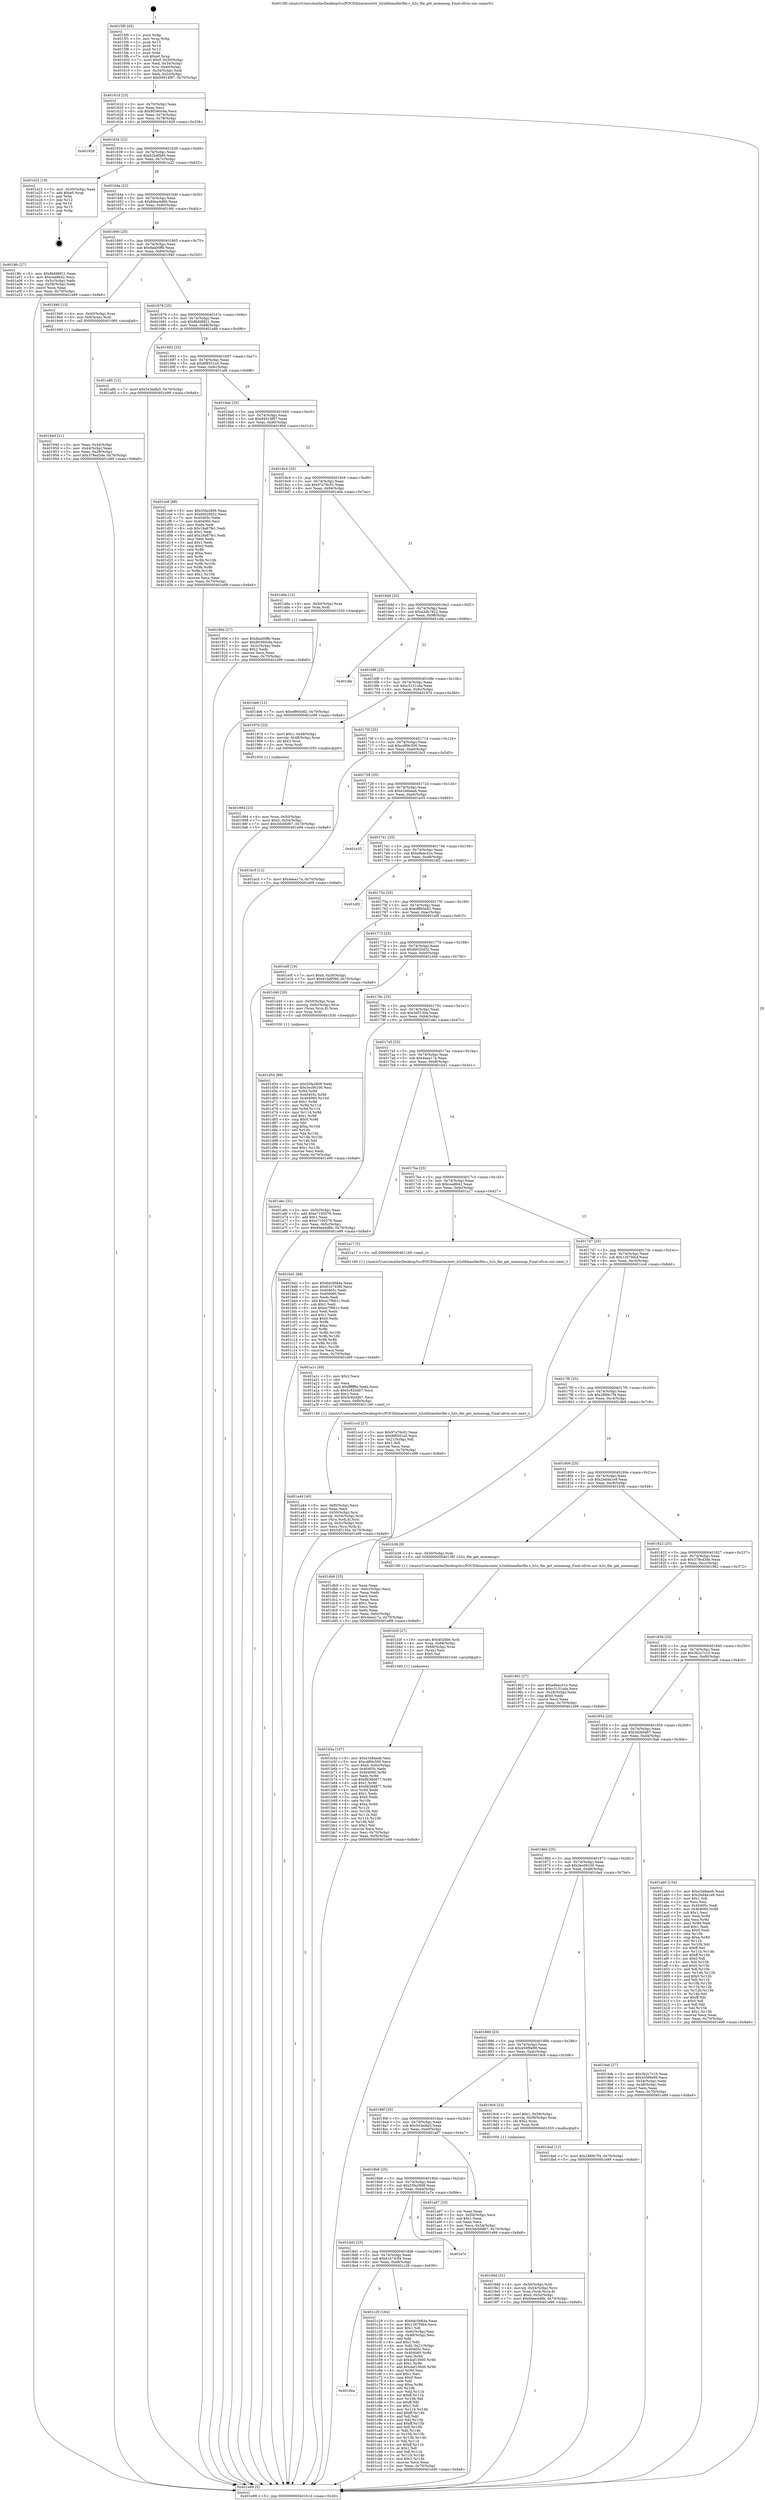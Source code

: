 digraph "0x4015f0" {
  label = "0x4015f0 (/mnt/c/Users/mathe/Desktop/tcc/POCII/binaries/extr_h2olibhandlerfile.c_h2o_file_get_mimemap_Final-ollvm.out::main(0))"
  labelloc = "t"
  node[shape=record]

  Entry [label="",width=0.3,height=0.3,shape=circle,fillcolor=black,style=filled]
  "0x40161d" [label="{
     0x40161d [23]\l
     | [instrs]\l
     &nbsp;&nbsp;0x40161d \<+3\>: mov -0x70(%rbp),%eax\l
     &nbsp;&nbsp;0x401620 \<+2\>: mov %eax,%ecx\l
     &nbsp;&nbsp;0x401622 \<+6\>: sub $0x80360c9a,%ecx\l
     &nbsp;&nbsp;0x401628 \<+3\>: mov %eax,-0x74(%rbp)\l
     &nbsp;&nbsp;0x40162b \<+3\>: mov %ecx,-0x78(%rbp)\l
     &nbsp;&nbsp;0x40162e \<+6\>: je 0000000000401928 \<main+0x338\>\l
  }"]
  "0x401928" [label="{
     0x401928\l
  }", style=dashed]
  "0x401634" [label="{
     0x401634 [22]\l
     | [instrs]\l
     &nbsp;&nbsp;0x401634 \<+5\>: jmp 0000000000401639 \<main+0x49\>\l
     &nbsp;&nbsp;0x401639 \<+3\>: mov -0x74(%rbp),%eax\l
     &nbsp;&nbsp;0x40163c \<+5\>: sub $0x81bdf580,%eax\l
     &nbsp;&nbsp;0x401641 \<+3\>: mov %eax,-0x7c(%rbp)\l
     &nbsp;&nbsp;0x401644 \<+6\>: je 0000000000401e22 \<main+0x832\>\l
  }"]
  Exit [label="",width=0.3,height=0.3,shape=circle,fillcolor=black,style=filled,peripheries=2]
  "0x401e22" [label="{
     0x401e22 [19]\l
     | [instrs]\l
     &nbsp;&nbsp;0x401e22 \<+3\>: mov -0x30(%rbp),%eax\l
     &nbsp;&nbsp;0x401e25 \<+7\>: add $0xe0,%rsp\l
     &nbsp;&nbsp;0x401e2c \<+1\>: pop %rbx\l
     &nbsp;&nbsp;0x401e2d \<+2\>: pop %r12\l
     &nbsp;&nbsp;0x401e2f \<+2\>: pop %r14\l
     &nbsp;&nbsp;0x401e31 \<+2\>: pop %r15\l
     &nbsp;&nbsp;0x401e33 \<+1\>: pop %rbp\l
     &nbsp;&nbsp;0x401e34 \<+1\>: ret\l
  }"]
  "0x40164a" [label="{
     0x40164a [22]\l
     | [instrs]\l
     &nbsp;&nbsp;0x40164a \<+5\>: jmp 000000000040164f \<main+0x5f\>\l
     &nbsp;&nbsp;0x40164f \<+3\>: mov -0x74(%rbp),%eax\l
     &nbsp;&nbsp;0x401652 \<+5\>: sub $0x84ee4d6b,%eax\l
     &nbsp;&nbsp;0x401657 \<+3\>: mov %eax,-0x80(%rbp)\l
     &nbsp;&nbsp;0x40165a \<+6\>: je 00000000004019fc \<main+0x40c\>\l
  }"]
  "0x401de6" [label="{
     0x401de6 [12]\l
     | [instrs]\l
     &nbsp;&nbsp;0x401de6 \<+7\>: movl $0xef865e82,-0x70(%rbp)\l
     &nbsp;&nbsp;0x401ded \<+5\>: jmp 0000000000401e99 \<main+0x8a9\>\l
  }"]
  "0x4019fc" [label="{
     0x4019fc [27]\l
     | [instrs]\l
     &nbsp;&nbsp;0x4019fc \<+5\>: mov $0x8bfd8821,%eax\l
     &nbsp;&nbsp;0x401a01 \<+5\>: mov $0xcea8642,%ecx\l
     &nbsp;&nbsp;0x401a06 \<+3\>: mov -0x5c(%rbp),%edx\l
     &nbsp;&nbsp;0x401a09 \<+3\>: cmp -0x58(%rbp),%edx\l
     &nbsp;&nbsp;0x401a0c \<+3\>: cmovl %ecx,%eax\l
     &nbsp;&nbsp;0x401a0f \<+3\>: mov %eax,-0x70(%rbp)\l
     &nbsp;&nbsp;0x401a12 \<+5\>: jmp 0000000000401e99 \<main+0x8a9\>\l
  }"]
  "0x401660" [label="{
     0x401660 [25]\l
     | [instrs]\l
     &nbsp;&nbsp;0x401660 \<+5\>: jmp 0000000000401665 \<main+0x75\>\l
     &nbsp;&nbsp;0x401665 \<+3\>: mov -0x74(%rbp),%eax\l
     &nbsp;&nbsp;0x401668 \<+5\>: sub $0x8aa00ffe,%eax\l
     &nbsp;&nbsp;0x40166d \<+6\>: mov %eax,-0x84(%rbp)\l
     &nbsp;&nbsp;0x401673 \<+6\>: je 0000000000401940 \<main+0x350\>\l
  }"]
  "0x401d54" [label="{
     0x401d54 [89]\l
     | [instrs]\l
     &nbsp;&nbsp;0x401d54 \<+5\>: mov $0x55fa2808,%edx\l
     &nbsp;&nbsp;0x401d59 \<+5\>: mov $0x3ec06100,%esi\l
     &nbsp;&nbsp;0x401d5e \<+3\>: xor %r8d,%r8d\l
     &nbsp;&nbsp;0x401d61 \<+8\>: mov 0x40405c,%r9d\l
     &nbsp;&nbsp;0x401d69 \<+8\>: mov 0x404060,%r10d\l
     &nbsp;&nbsp;0x401d71 \<+4\>: sub $0x1,%r8d\l
     &nbsp;&nbsp;0x401d75 \<+3\>: mov %r9d,%r11d\l
     &nbsp;&nbsp;0x401d78 \<+3\>: add %r8d,%r11d\l
     &nbsp;&nbsp;0x401d7b \<+4\>: imul %r11d,%r9d\l
     &nbsp;&nbsp;0x401d7f \<+4\>: and $0x1,%r9d\l
     &nbsp;&nbsp;0x401d83 \<+4\>: cmp $0x0,%r9d\l
     &nbsp;&nbsp;0x401d87 \<+3\>: sete %bl\l
     &nbsp;&nbsp;0x401d8a \<+4\>: cmp $0xa,%r10d\l
     &nbsp;&nbsp;0x401d8e \<+4\>: setl %r14b\l
     &nbsp;&nbsp;0x401d92 \<+3\>: mov %bl,%r15b\l
     &nbsp;&nbsp;0x401d95 \<+3\>: and %r14b,%r15b\l
     &nbsp;&nbsp;0x401d98 \<+3\>: xor %r14b,%bl\l
     &nbsp;&nbsp;0x401d9b \<+3\>: or %bl,%r15b\l
     &nbsp;&nbsp;0x401d9e \<+4\>: test $0x1,%r15b\l
     &nbsp;&nbsp;0x401da2 \<+3\>: cmovne %esi,%edx\l
     &nbsp;&nbsp;0x401da5 \<+3\>: mov %edx,-0x70(%rbp)\l
     &nbsp;&nbsp;0x401da8 \<+5\>: jmp 0000000000401e99 \<main+0x8a9\>\l
  }"]
  "0x401940" [label="{
     0x401940 [13]\l
     | [instrs]\l
     &nbsp;&nbsp;0x401940 \<+4\>: mov -0x40(%rbp),%rax\l
     &nbsp;&nbsp;0x401944 \<+4\>: mov 0x8(%rax),%rdi\l
     &nbsp;&nbsp;0x401948 \<+5\>: call 0000000000401060 \<atoi@plt\>\l
     | [calls]\l
     &nbsp;&nbsp;0x401060 \{1\} (unknown)\l
  }"]
  "0x401679" [label="{
     0x401679 [25]\l
     | [instrs]\l
     &nbsp;&nbsp;0x401679 \<+5\>: jmp 000000000040167e \<main+0x8e\>\l
     &nbsp;&nbsp;0x40167e \<+3\>: mov -0x74(%rbp),%eax\l
     &nbsp;&nbsp;0x401681 \<+5\>: sub $0x8bfd8821,%eax\l
     &nbsp;&nbsp;0x401686 \<+6\>: mov %eax,-0x88(%rbp)\l
     &nbsp;&nbsp;0x40168c \<+6\>: je 0000000000401a8b \<main+0x49b\>\l
  }"]
  "0x4018ea" [label="{
     0x4018ea\l
  }", style=dashed]
  "0x401a8b" [label="{
     0x401a8b [12]\l
     | [instrs]\l
     &nbsp;&nbsp;0x401a8b \<+7\>: movl $0x543edfa5,-0x70(%rbp)\l
     &nbsp;&nbsp;0x401a92 \<+5\>: jmp 0000000000401e99 \<main+0x8a9\>\l
  }"]
  "0x401692" [label="{
     0x401692 [25]\l
     | [instrs]\l
     &nbsp;&nbsp;0x401692 \<+5\>: jmp 0000000000401697 \<main+0xa7\>\l
     &nbsp;&nbsp;0x401697 \<+3\>: mov -0x74(%rbp),%eax\l
     &nbsp;&nbsp;0x40169a \<+5\>: sub $0x8f8551a5,%eax\l
     &nbsp;&nbsp;0x40169f \<+6\>: mov %eax,-0x8c(%rbp)\l
     &nbsp;&nbsp;0x4016a5 \<+6\>: je 0000000000401ce8 \<main+0x6f8\>\l
  }"]
  "0x401c29" [label="{
     0x401c29 [164]\l
     | [instrs]\l
     &nbsp;&nbsp;0x401c29 \<+5\>: mov $0x6dc5664a,%eax\l
     &nbsp;&nbsp;0x401c2e \<+5\>: mov $0x1267f4b4,%ecx\l
     &nbsp;&nbsp;0x401c33 \<+2\>: mov $0x1,%dl\l
     &nbsp;&nbsp;0x401c35 \<+3\>: mov -0x6c(%rbp),%esi\l
     &nbsp;&nbsp;0x401c38 \<+3\>: cmp -0x48(%rbp),%esi\l
     &nbsp;&nbsp;0x401c3b \<+4\>: setl %dil\l
     &nbsp;&nbsp;0x401c3f \<+4\>: and $0x1,%dil\l
     &nbsp;&nbsp;0x401c43 \<+4\>: mov %dil,-0x21(%rbp)\l
     &nbsp;&nbsp;0x401c47 \<+7\>: mov 0x40405c,%esi\l
     &nbsp;&nbsp;0x401c4e \<+8\>: mov 0x404060,%r8d\l
     &nbsp;&nbsp;0x401c56 \<+3\>: mov %esi,%r9d\l
     &nbsp;&nbsp;0x401c59 \<+7\>: sub $0x4af13600,%r9d\l
     &nbsp;&nbsp;0x401c60 \<+4\>: sub $0x1,%r9d\l
     &nbsp;&nbsp;0x401c64 \<+7\>: add $0x4af13600,%r9d\l
     &nbsp;&nbsp;0x401c6b \<+4\>: imul %r9d,%esi\l
     &nbsp;&nbsp;0x401c6f \<+3\>: and $0x1,%esi\l
     &nbsp;&nbsp;0x401c72 \<+3\>: cmp $0x0,%esi\l
     &nbsp;&nbsp;0x401c75 \<+4\>: sete %dil\l
     &nbsp;&nbsp;0x401c79 \<+4\>: cmp $0xa,%r8d\l
     &nbsp;&nbsp;0x401c7d \<+4\>: setl %r10b\l
     &nbsp;&nbsp;0x401c81 \<+3\>: mov %dil,%r11b\l
     &nbsp;&nbsp;0x401c84 \<+4\>: xor $0xff,%r11b\l
     &nbsp;&nbsp;0x401c88 \<+3\>: mov %r10b,%bl\l
     &nbsp;&nbsp;0x401c8b \<+3\>: xor $0xff,%bl\l
     &nbsp;&nbsp;0x401c8e \<+3\>: xor $0x1,%dl\l
     &nbsp;&nbsp;0x401c91 \<+3\>: mov %r11b,%r14b\l
     &nbsp;&nbsp;0x401c94 \<+4\>: and $0xff,%r14b\l
     &nbsp;&nbsp;0x401c98 \<+3\>: and %dl,%dil\l
     &nbsp;&nbsp;0x401c9b \<+3\>: mov %bl,%r15b\l
     &nbsp;&nbsp;0x401c9e \<+4\>: and $0xff,%r15b\l
     &nbsp;&nbsp;0x401ca2 \<+3\>: and %dl,%r10b\l
     &nbsp;&nbsp;0x401ca5 \<+3\>: or %dil,%r14b\l
     &nbsp;&nbsp;0x401ca8 \<+3\>: or %r10b,%r15b\l
     &nbsp;&nbsp;0x401cab \<+3\>: xor %r15b,%r14b\l
     &nbsp;&nbsp;0x401cae \<+3\>: or %bl,%r11b\l
     &nbsp;&nbsp;0x401cb1 \<+4\>: xor $0xff,%r11b\l
     &nbsp;&nbsp;0x401cb5 \<+3\>: or $0x1,%dl\l
     &nbsp;&nbsp;0x401cb8 \<+3\>: and %dl,%r11b\l
     &nbsp;&nbsp;0x401cbb \<+3\>: or %r11b,%r14b\l
     &nbsp;&nbsp;0x401cbe \<+4\>: test $0x1,%r14b\l
     &nbsp;&nbsp;0x401cc2 \<+3\>: cmovne %ecx,%eax\l
     &nbsp;&nbsp;0x401cc5 \<+3\>: mov %eax,-0x70(%rbp)\l
     &nbsp;&nbsp;0x401cc8 \<+5\>: jmp 0000000000401e99 \<main+0x8a9\>\l
  }"]
  "0x401ce8" [label="{
     0x401ce8 [88]\l
     | [instrs]\l
     &nbsp;&nbsp;0x401ce8 \<+5\>: mov $0x55fa2808,%eax\l
     &nbsp;&nbsp;0x401ced \<+5\>: mov $0xfd020d32,%ecx\l
     &nbsp;&nbsp;0x401cf2 \<+7\>: mov 0x40405c,%edx\l
     &nbsp;&nbsp;0x401cf9 \<+7\>: mov 0x404060,%esi\l
     &nbsp;&nbsp;0x401d00 \<+2\>: mov %edx,%edi\l
     &nbsp;&nbsp;0x401d02 \<+6\>: sub $0x18a87fe1,%edi\l
     &nbsp;&nbsp;0x401d08 \<+3\>: sub $0x1,%edi\l
     &nbsp;&nbsp;0x401d0b \<+6\>: add $0x18a87fe1,%edi\l
     &nbsp;&nbsp;0x401d11 \<+3\>: imul %edi,%edx\l
     &nbsp;&nbsp;0x401d14 \<+3\>: and $0x1,%edx\l
     &nbsp;&nbsp;0x401d17 \<+3\>: cmp $0x0,%edx\l
     &nbsp;&nbsp;0x401d1a \<+4\>: sete %r8b\l
     &nbsp;&nbsp;0x401d1e \<+3\>: cmp $0xa,%esi\l
     &nbsp;&nbsp;0x401d21 \<+4\>: setl %r9b\l
     &nbsp;&nbsp;0x401d25 \<+3\>: mov %r8b,%r10b\l
     &nbsp;&nbsp;0x401d28 \<+3\>: and %r9b,%r10b\l
     &nbsp;&nbsp;0x401d2b \<+3\>: xor %r9b,%r8b\l
     &nbsp;&nbsp;0x401d2e \<+3\>: or %r8b,%r10b\l
     &nbsp;&nbsp;0x401d31 \<+4\>: test $0x1,%r10b\l
     &nbsp;&nbsp;0x401d35 \<+3\>: cmovne %ecx,%eax\l
     &nbsp;&nbsp;0x401d38 \<+3\>: mov %eax,-0x70(%rbp)\l
     &nbsp;&nbsp;0x401d3b \<+5\>: jmp 0000000000401e99 \<main+0x8a9\>\l
  }"]
  "0x4016ab" [label="{
     0x4016ab [25]\l
     | [instrs]\l
     &nbsp;&nbsp;0x4016ab \<+5\>: jmp 00000000004016b0 \<main+0xc0\>\l
     &nbsp;&nbsp;0x4016b0 \<+3\>: mov -0x74(%rbp),%eax\l
     &nbsp;&nbsp;0x4016b3 \<+5\>: sub $0x94914f87,%eax\l
     &nbsp;&nbsp;0x4016b8 \<+6\>: mov %eax,-0x90(%rbp)\l
     &nbsp;&nbsp;0x4016be \<+6\>: je 000000000040190d \<main+0x31d\>\l
  }"]
  "0x4018d1" [label="{
     0x4018d1 [25]\l
     | [instrs]\l
     &nbsp;&nbsp;0x4018d1 \<+5\>: jmp 00000000004018d6 \<main+0x2e6\>\l
     &nbsp;&nbsp;0x4018d6 \<+3\>: mov -0x74(%rbp),%eax\l
     &nbsp;&nbsp;0x4018d9 \<+5\>: sub $0x61b743f4,%eax\l
     &nbsp;&nbsp;0x4018de \<+6\>: mov %eax,-0xe8(%rbp)\l
     &nbsp;&nbsp;0x4018e4 \<+6\>: je 0000000000401c29 \<main+0x639\>\l
  }"]
  "0x40190d" [label="{
     0x40190d [27]\l
     | [instrs]\l
     &nbsp;&nbsp;0x40190d \<+5\>: mov $0x8aa00ffe,%eax\l
     &nbsp;&nbsp;0x401912 \<+5\>: mov $0x80360c9a,%ecx\l
     &nbsp;&nbsp;0x401917 \<+3\>: mov -0x2c(%rbp),%edx\l
     &nbsp;&nbsp;0x40191a \<+3\>: cmp $0x2,%edx\l
     &nbsp;&nbsp;0x40191d \<+3\>: cmovne %ecx,%eax\l
     &nbsp;&nbsp;0x401920 \<+3\>: mov %eax,-0x70(%rbp)\l
     &nbsp;&nbsp;0x401923 \<+5\>: jmp 0000000000401e99 \<main+0x8a9\>\l
  }"]
  "0x4016c4" [label="{
     0x4016c4 [25]\l
     | [instrs]\l
     &nbsp;&nbsp;0x4016c4 \<+5\>: jmp 00000000004016c9 \<main+0xd9\>\l
     &nbsp;&nbsp;0x4016c9 \<+3\>: mov -0x74(%rbp),%eax\l
     &nbsp;&nbsp;0x4016cc \<+5\>: sub $0x97a76c01,%eax\l
     &nbsp;&nbsp;0x4016d1 \<+6\>: mov %eax,-0x94(%rbp)\l
     &nbsp;&nbsp;0x4016d7 \<+6\>: je 0000000000401dda \<main+0x7ea\>\l
  }"]
  "0x401e99" [label="{
     0x401e99 [5]\l
     | [instrs]\l
     &nbsp;&nbsp;0x401e99 \<+5\>: jmp 000000000040161d \<main+0x2d\>\l
  }"]
  "0x4015f0" [label="{
     0x4015f0 [45]\l
     | [instrs]\l
     &nbsp;&nbsp;0x4015f0 \<+1\>: push %rbp\l
     &nbsp;&nbsp;0x4015f1 \<+3\>: mov %rsp,%rbp\l
     &nbsp;&nbsp;0x4015f4 \<+2\>: push %r15\l
     &nbsp;&nbsp;0x4015f6 \<+2\>: push %r14\l
     &nbsp;&nbsp;0x4015f8 \<+2\>: push %r12\l
     &nbsp;&nbsp;0x4015fa \<+1\>: push %rbx\l
     &nbsp;&nbsp;0x4015fb \<+7\>: sub $0xe0,%rsp\l
     &nbsp;&nbsp;0x401602 \<+7\>: movl $0x0,-0x30(%rbp)\l
     &nbsp;&nbsp;0x401609 \<+3\>: mov %edi,-0x34(%rbp)\l
     &nbsp;&nbsp;0x40160c \<+4\>: mov %rsi,-0x40(%rbp)\l
     &nbsp;&nbsp;0x401610 \<+3\>: mov -0x34(%rbp),%edi\l
     &nbsp;&nbsp;0x401613 \<+3\>: mov %edi,-0x2c(%rbp)\l
     &nbsp;&nbsp;0x401616 \<+7\>: movl $0x94914f87,-0x70(%rbp)\l
  }"]
  "0x40194d" [label="{
     0x40194d [21]\l
     | [instrs]\l
     &nbsp;&nbsp;0x40194d \<+3\>: mov %eax,-0x44(%rbp)\l
     &nbsp;&nbsp;0x401950 \<+3\>: mov -0x44(%rbp),%eax\l
     &nbsp;&nbsp;0x401953 \<+3\>: mov %eax,-0x28(%rbp)\l
     &nbsp;&nbsp;0x401956 \<+7\>: movl $0x378ed3de,-0x70(%rbp)\l
     &nbsp;&nbsp;0x40195d \<+5\>: jmp 0000000000401e99 \<main+0x8a9\>\l
  }"]
  "0x401e7e" [label="{
     0x401e7e\l
  }", style=dashed]
  "0x401dda" [label="{
     0x401dda [12]\l
     | [instrs]\l
     &nbsp;&nbsp;0x401dda \<+4\>: mov -0x50(%rbp),%rax\l
     &nbsp;&nbsp;0x401dde \<+3\>: mov %rax,%rdi\l
     &nbsp;&nbsp;0x401de1 \<+5\>: call 0000000000401030 \<free@plt\>\l
     | [calls]\l
     &nbsp;&nbsp;0x401030 \{1\} (unknown)\l
  }"]
  "0x4016dd" [label="{
     0x4016dd [25]\l
     | [instrs]\l
     &nbsp;&nbsp;0x4016dd \<+5\>: jmp 00000000004016e2 \<main+0xf2\>\l
     &nbsp;&nbsp;0x4016e2 \<+3\>: mov -0x74(%rbp),%eax\l
     &nbsp;&nbsp;0x4016e5 \<+5\>: sub $0xa3db7822,%eax\l
     &nbsp;&nbsp;0x4016ea \<+6\>: mov %eax,-0x98(%rbp)\l
     &nbsp;&nbsp;0x4016f0 \<+6\>: je 0000000000401dfe \<main+0x80e\>\l
  }"]
  "0x401b5a" [label="{
     0x401b5a [107]\l
     | [instrs]\l
     &nbsp;&nbsp;0x401b5a \<+5\>: mov $0xe348aeeb,%esi\l
     &nbsp;&nbsp;0x401b5f \<+5\>: mov $0xcd89c500,%ecx\l
     &nbsp;&nbsp;0x401b64 \<+7\>: movl $0x0,-0x6c(%rbp)\l
     &nbsp;&nbsp;0x401b6b \<+7\>: mov 0x40405c,%edx\l
     &nbsp;&nbsp;0x401b72 \<+8\>: mov 0x404060,%r8d\l
     &nbsp;&nbsp;0x401b7a \<+3\>: mov %edx,%r9d\l
     &nbsp;&nbsp;0x401b7d \<+7\>: sub $0x9b384877,%r9d\l
     &nbsp;&nbsp;0x401b84 \<+4\>: sub $0x1,%r9d\l
     &nbsp;&nbsp;0x401b88 \<+7\>: add $0x9b384877,%r9d\l
     &nbsp;&nbsp;0x401b8f \<+4\>: imul %r9d,%edx\l
     &nbsp;&nbsp;0x401b93 \<+3\>: and $0x1,%edx\l
     &nbsp;&nbsp;0x401b96 \<+3\>: cmp $0x0,%edx\l
     &nbsp;&nbsp;0x401b99 \<+4\>: sete %r10b\l
     &nbsp;&nbsp;0x401b9d \<+4\>: cmp $0xa,%r8d\l
     &nbsp;&nbsp;0x401ba1 \<+4\>: setl %r11b\l
     &nbsp;&nbsp;0x401ba5 \<+3\>: mov %r10b,%bl\l
     &nbsp;&nbsp;0x401ba8 \<+3\>: and %r11b,%bl\l
     &nbsp;&nbsp;0x401bab \<+3\>: xor %r11b,%r10b\l
     &nbsp;&nbsp;0x401bae \<+3\>: or %r10b,%bl\l
     &nbsp;&nbsp;0x401bb1 \<+3\>: test $0x1,%bl\l
     &nbsp;&nbsp;0x401bb4 \<+3\>: cmovne %ecx,%esi\l
     &nbsp;&nbsp;0x401bb7 \<+3\>: mov %esi,-0x70(%rbp)\l
     &nbsp;&nbsp;0x401bba \<+6\>: mov %eax,-0xf4(%rbp)\l
     &nbsp;&nbsp;0x401bc0 \<+5\>: jmp 0000000000401e99 \<main+0x8a9\>\l
  }"]
  "0x401dfe" [label="{
     0x401dfe\l
  }", style=dashed]
  "0x4016f6" [label="{
     0x4016f6 [25]\l
     | [instrs]\l
     &nbsp;&nbsp;0x4016f6 \<+5\>: jmp 00000000004016fb \<main+0x10b\>\l
     &nbsp;&nbsp;0x4016fb \<+3\>: mov -0x74(%rbp),%eax\l
     &nbsp;&nbsp;0x4016fe \<+5\>: sub $0xc3151cda,%eax\l
     &nbsp;&nbsp;0x401703 \<+6\>: mov %eax,-0x9c(%rbp)\l
     &nbsp;&nbsp;0x401709 \<+6\>: je 000000000040197d \<main+0x38d\>\l
  }"]
  "0x401b3f" [label="{
     0x401b3f [27]\l
     | [instrs]\l
     &nbsp;&nbsp;0x401b3f \<+10\>: movabs $0x4020b6,%rdi\l
     &nbsp;&nbsp;0x401b49 \<+4\>: mov %rax,-0x68(%rbp)\l
     &nbsp;&nbsp;0x401b4d \<+4\>: mov -0x68(%rbp),%rax\l
     &nbsp;&nbsp;0x401b51 \<+2\>: mov (%rax),%esi\l
     &nbsp;&nbsp;0x401b53 \<+2\>: mov $0x0,%al\l
     &nbsp;&nbsp;0x401b55 \<+5\>: call 0000000000401040 \<printf@plt\>\l
     | [calls]\l
     &nbsp;&nbsp;0x401040 \{1\} (unknown)\l
  }"]
  "0x40197d" [label="{
     0x40197d [23]\l
     | [instrs]\l
     &nbsp;&nbsp;0x40197d \<+7\>: movl $0x1,-0x48(%rbp)\l
     &nbsp;&nbsp;0x401984 \<+4\>: movslq -0x48(%rbp),%rax\l
     &nbsp;&nbsp;0x401988 \<+4\>: shl $0x3,%rax\l
     &nbsp;&nbsp;0x40198c \<+3\>: mov %rax,%rdi\l
     &nbsp;&nbsp;0x40198f \<+5\>: call 0000000000401050 \<malloc@plt\>\l
     | [calls]\l
     &nbsp;&nbsp;0x401050 \{1\} (unknown)\l
  }"]
  "0x40170f" [label="{
     0x40170f [25]\l
     | [instrs]\l
     &nbsp;&nbsp;0x40170f \<+5\>: jmp 0000000000401714 \<main+0x124\>\l
     &nbsp;&nbsp;0x401714 \<+3\>: mov -0x74(%rbp),%eax\l
     &nbsp;&nbsp;0x401717 \<+5\>: sub $0xcd89c500,%eax\l
     &nbsp;&nbsp;0x40171c \<+6\>: mov %eax,-0xa0(%rbp)\l
     &nbsp;&nbsp;0x401722 \<+6\>: je 0000000000401bc5 \<main+0x5d5\>\l
  }"]
  "0x4018b8" [label="{
     0x4018b8 [25]\l
     | [instrs]\l
     &nbsp;&nbsp;0x4018b8 \<+5\>: jmp 00000000004018bd \<main+0x2cd\>\l
     &nbsp;&nbsp;0x4018bd \<+3\>: mov -0x74(%rbp),%eax\l
     &nbsp;&nbsp;0x4018c0 \<+5\>: sub $0x55fa2808,%eax\l
     &nbsp;&nbsp;0x4018c5 \<+6\>: mov %eax,-0xe4(%rbp)\l
     &nbsp;&nbsp;0x4018cb \<+6\>: je 0000000000401e7e \<main+0x88e\>\l
  }"]
  "0x401bc5" [label="{
     0x401bc5 [12]\l
     | [instrs]\l
     &nbsp;&nbsp;0x401bc5 \<+7\>: movl $0x4eea17a,-0x70(%rbp)\l
     &nbsp;&nbsp;0x401bcc \<+5\>: jmp 0000000000401e99 \<main+0x8a9\>\l
  }"]
  "0x401728" [label="{
     0x401728 [25]\l
     | [instrs]\l
     &nbsp;&nbsp;0x401728 \<+5\>: jmp 000000000040172d \<main+0x13d\>\l
     &nbsp;&nbsp;0x40172d \<+3\>: mov -0x74(%rbp),%eax\l
     &nbsp;&nbsp;0x401730 \<+5\>: sub $0xe348aeeb,%eax\l
     &nbsp;&nbsp;0x401735 \<+6\>: mov %eax,-0xa4(%rbp)\l
     &nbsp;&nbsp;0x40173b \<+6\>: je 0000000000401e35 \<main+0x845\>\l
  }"]
  "0x401a97" [label="{
     0x401a97 [25]\l
     | [instrs]\l
     &nbsp;&nbsp;0x401a97 \<+2\>: xor %eax,%eax\l
     &nbsp;&nbsp;0x401a99 \<+3\>: mov -0x54(%rbp),%ecx\l
     &nbsp;&nbsp;0x401a9c \<+3\>: sub $0x1,%eax\l
     &nbsp;&nbsp;0x401a9f \<+2\>: sub %eax,%ecx\l
     &nbsp;&nbsp;0x401aa1 \<+3\>: mov %ecx,-0x54(%rbp)\l
     &nbsp;&nbsp;0x401aa4 \<+7\>: movl $0x3dcb0d67,-0x70(%rbp)\l
     &nbsp;&nbsp;0x401aab \<+5\>: jmp 0000000000401e99 \<main+0x8a9\>\l
  }"]
  "0x401e35" [label="{
     0x401e35\l
  }", style=dashed]
  "0x401741" [label="{
     0x401741 [25]\l
     | [instrs]\l
     &nbsp;&nbsp;0x401741 \<+5\>: jmp 0000000000401746 \<main+0x156\>\l
     &nbsp;&nbsp;0x401746 \<+3\>: mov -0x74(%rbp),%eax\l
     &nbsp;&nbsp;0x401749 \<+5\>: sub $0xe8eec41e,%eax\l
     &nbsp;&nbsp;0x40174e \<+6\>: mov %eax,-0xa8(%rbp)\l
     &nbsp;&nbsp;0x401754 \<+6\>: je 0000000000401df2 \<main+0x802\>\l
  }"]
  "0x401a44" [label="{
     0x401a44 [40]\l
     | [instrs]\l
     &nbsp;&nbsp;0x401a44 \<+6\>: mov -0xf0(%rbp),%ecx\l
     &nbsp;&nbsp;0x401a4a \<+3\>: imul %eax,%ecx\l
     &nbsp;&nbsp;0x401a4d \<+4\>: mov -0x50(%rbp),%rsi\l
     &nbsp;&nbsp;0x401a51 \<+4\>: movslq -0x54(%rbp),%rdi\l
     &nbsp;&nbsp;0x401a55 \<+4\>: mov (%rsi,%rdi,8),%rsi\l
     &nbsp;&nbsp;0x401a59 \<+4\>: movslq -0x5c(%rbp),%rdi\l
     &nbsp;&nbsp;0x401a5d \<+3\>: mov %ecx,(%rsi,%rdi,4)\l
     &nbsp;&nbsp;0x401a60 \<+7\>: movl $0x3d5130a,-0x70(%rbp)\l
     &nbsp;&nbsp;0x401a67 \<+5\>: jmp 0000000000401e99 \<main+0x8a9\>\l
  }"]
  "0x401df2" [label="{
     0x401df2\l
  }", style=dashed]
  "0x40175a" [label="{
     0x40175a [25]\l
     | [instrs]\l
     &nbsp;&nbsp;0x40175a \<+5\>: jmp 000000000040175f \<main+0x16f\>\l
     &nbsp;&nbsp;0x40175f \<+3\>: mov -0x74(%rbp),%eax\l
     &nbsp;&nbsp;0x401762 \<+5\>: sub $0xef865e82,%eax\l
     &nbsp;&nbsp;0x401767 \<+6\>: mov %eax,-0xac(%rbp)\l
     &nbsp;&nbsp;0x40176d \<+6\>: je 0000000000401e0f \<main+0x81f\>\l
  }"]
  "0x401a1c" [label="{
     0x401a1c [40]\l
     | [instrs]\l
     &nbsp;&nbsp;0x401a1c \<+5\>: mov $0x2,%ecx\l
     &nbsp;&nbsp;0x401a21 \<+1\>: cltd\l
     &nbsp;&nbsp;0x401a22 \<+2\>: idiv %ecx\l
     &nbsp;&nbsp;0x401a24 \<+6\>: imul $0xfffffffe,%edx,%ecx\l
     &nbsp;&nbsp;0x401a2a \<+6\>: sub $0x5c82d4b7,%ecx\l
     &nbsp;&nbsp;0x401a30 \<+3\>: add $0x1,%ecx\l
     &nbsp;&nbsp;0x401a33 \<+6\>: add $0x5c82d4b7,%ecx\l
     &nbsp;&nbsp;0x401a39 \<+6\>: mov %ecx,-0xf0(%rbp)\l
     &nbsp;&nbsp;0x401a3f \<+5\>: call 0000000000401160 \<next_i\>\l
     | [calls]\l
     &nbsp;&nbsp;0x401160 \{1\} (/mnt/c/Users/mathe/Desktop/tcc/POCII/binaries/extr_h2olibhandlerfile.c_h2o_file_get_mimemap_Final-ollvm.out::next_i)\l
  }"]
  "0x401e0f" [label="{
     0x401e0f [19]\l
     | [instrs]\l
     &nbsp;&nbsp;0x401e0f \<+7\>: movl $0x0,-0x30(%rbp)\l
     &nbsp;&nbsp;0x401e16 \<+7\>: movl $0x81bdf580,-0x70(%rbp)\l
     &nbsp;&nbsp;0x401e1d \<+5\>: jmp 0000000000401e99 \<main+0x8a9\>\l
  }"]
  "0x401773" [label="{
     0x401773 [25]\l
     | [instrs]\l
     &nbsp;&nbsp;0x401773 \<+5\>: jmp 0000000000401778 \<main+0x188\>\l
     &nbsp;&nbsp;0x401778 \<+3\>: mov -0x74(%rbp),%eax\l
     &nbsp;&nbsp;0x40177b \<+5\>: sub $0xfd020d32,%eax\l
     &nbsp;&nbsp;0x401780 \<+6\>: mov %eax,-0xb0(%rbp)\l
     &nbsp;&nbsp;0x401786 \<+6\>: je 0000000000401d40 \<main+0x750\>\l
  }"]
  "0x4019dd" [label="{
     0x4019dd [31]\l
     | [instrs]\l
     &nbsp;&nbsp;0x4019dd \<+4\>: mov -0x50(%rbp),%rdi\l
     &nbsp;&nbsp;0x4019e1 \<+4\>: movslq -0x54(%rbp),%rcx\l
     &nbsp;&nbsp;0x4019e5 \<+4\>: mov %rax,(%rdi,%rcx,8)\l
     &nbsp;&nbsp;0x4019e9 \<+7\>: movl $0x0,-0x5c(%rbp)\l
     &nbsp;&nbsp;0x4019f0 \<+7\>: movl $0x84ee4d6b,-0x70(%rbp)\l
     &nbsp;&nbsp;0x4019f7 \<+5\>: jmp 0000000000401e99 \<main+0x8a9\>\l
  }"]
  "0x401d40" [label="{
     0x401d40 [20]\l
     | [instrs]\l
     &nbsp;&nbsp;0x401d40 \<+4\>: mov -0x50(%rbp),%rax\l
     &nbsp;&nbsp;0x401d44 \<+4\>: movslq -0x6c(%rbp),%rcx\l
     &nbsp;&nbsp;0x401d48 \<+4\>: mov (%rax,%rcx,8),%rax\l
     &nbsp;&nbsp;0x401d4c \<+3\>: mov %rax,%rdi\l
     &nbsp;&nbsp;0x401d4f \<+5\>: call 0000000000401030 \<free@plt\>\l
     | [calls]\l
     &nbsp;&nbsp;0x401030 \{1\} (unknown)\l
  }"]
  "0x40178c" [label="{
     0x40178c [25]\l
     | [instrs]\l
     &nbsp;&nbsp;0x40178c \<+5\>: jmp 0000000000401791 \<main+0x1a1\>\l
     &nbsp;&nbsp;0x401791 \<+3\>: mov -0x74(%rbp),%eax\l
     &nbsp;&nbsp;0x401794 \<+5\>: sub $0x3d5130a,%eax\l
     &nbsp;&nbsp;0x401799 \<+6\>: mov %eax,-0xb4(%rbp)\l
     &nbsp;&nbsp;0x40179f \<+6\>: je 0000000000401a6c \<main+0x47c\>\l
  }"]
  "0x40189f" [label="{
     0x40189f [25]\l
     | [instrs]\l
     &nbsp;&nbsp;0x40189f \<+5\>: jmp 00000000004018a4 \<main+0x2b4\>\l
     &nbsp;&nbsp;0x4018a4 \<+3\>: mov -0x74(%rbp),%eax\l
     &nbsp;&nbsp;0x4018a7 \<+5\>: sub $0x543edfa5,%eax\l
     &nbsp;&nbsp;0x4018ac \<+6\>: mov %eax,-0xe0(%rbp)\l
     &nbsp;&nbsp;0x4018b2 \<+6\>: je 0000000000401a97 \<main+0x4a7\>\l
  }"]
  "0x401a6c" [label="{
     0x401a6c [31]\l
     | [instrs]\l
     &nbsp;&nbsp;0x401a6c \<+3\>: mov -0x5c(%rbp),%eax\l
     &nbsp;&nbsp;0x401a6f \<+5\>: add $0xe7195576,%eax\l
     &nbsp;&nbsp;0x401a74 \<+3\>: add $0x1,%eax\l
     &nbsp;&nbsp;0x401a77 \<+5\>: sub $0xe7195576,%eax\l
     &nbsp;&nbsp;0x401a7c \<+3\>: mov %eax,-0x5c(%rbp)\l
     &nbsp;&nbsp;0x401a7f \<+7\>: movl $0x84ee4d6b,-0x70(%rbp)\l
     &nbsp;&nbsp;0x401a86 \<+5\>: jmp 0000000000401e99 \<main+0x8a9\>\l
  }"]
  "0x4017a5" [label="{
     0x4017a5 [25]\l
     | [instrs]\l
     &nbsp;&nbsp;0x4017a5 \<+5\>: jmp 00000000004017aa \<main+0x1ba\>\l
     &nbsp;&nbsp;0x4017aa \<+3\>: mov -0x74(%rbp),%eax\l
     &nbsp;&nbsp;0x4017ad \<+5\>: sub $0x4eea17a,%eax\l
     &nbsp;&nbsp;0x4017b2 \<+6\>: mov %eax,-0xb8(%rbp)\l
     &nbsp;&nbsp;0x4017b8 \<+6\>: je 0000000000401bd1 \<main+0x5e1\>\l
  }"]
  "0x4019c6" [label="{
     0x4019c6 [23]\l
     | [instrs]\l
     &nbsp;&nbsp;0x4019c6 \<+7\>: movl $0x1,-0x58(%rbp)\l
     &nbsp;&nbsp;0x4019cd \<+4\>: movslq -0x58(%rbp),%rax\l
     &nbsp;&nbsp;0x4019d1 \<+4\>: shl $0x2,%rax\l
     &nbsp;&nbsp;0x4019d5 \<+3\>: mov %rax,%rdi\l
     &nbsp;&nbsp;0x4019d8 \<+5\>: call 0000000000401050 \<malloc@plt\>\l
     | [calls]\l
     &nbsp;&nbsp;0x401050 \{1\} (unknown)\l
  }"]
  "0x401bd1" [label="{
     0x401bd1 [88]\l
     | [instrs]\l
     &nbsp;&nbsp;0x401bd1 \<+5\>: mov $0x6dc5664a,%eax\l
     &nbsp;&nbsp;0x401bd6 \<+5\>: mov $0x61b743f4,%ecx\l
     &nbsp;&nbsp;0x401bdb \<+7\>: mov 0x40405c,%edx\l
     &nbsp;&nbsp;0x401be2 \<+7\>: mov 0x404060,%esi\l
     &nbsp;&nbsp;0x401be9 \<+2\>: mov %edx,%edi\l
     &nbsp;&nbsp;0x401beb \<+6\>: add $0xec7f661c,%edi\l
     &nbsp;&nbsp;0x401bf1 \<+3\>: sub $0x1,%edi\l
     &nbsp;&nbsp;0x401bf4 \<+6\>: sub $0xec7f661c,%edi\l
     &nbsp;&nbsp;0x401bfa \<+3\>: imul %edi,%edx\l
     &nbsp;&nbsp;0x401bfd \<+3\>: and $0x1,%edx\l
     &nbsp;&nbsp;0x401c00 \<+3\>: cmp $0x0,%edx\l
     &nbsp;&nbsp;0x401c03 \<+4\>: sete %r8b\l
     &nbsp;&nbsp;0x401c07 \<+3\>: cmp $0xa,%esi\l
     &nbsp;&nbsp;0x401c0a \<+4\>: setl %r9b\l
     &nbsp;&nbsp;0x401c0e \<+3\>: mov %r8b,%r10b\l
     &nbsp;&nbsp;0x401c11 \<+3\>: and %r9b,%r10b\l
     &nbsp;&nbsp;0x401c14 \<+3\>: xor %r9b,%r8b\l
     &nbsp;&nbsp;0x401c17 \<+3\>: or %r8b,%r10b\l
     &nbsp;&nbsp;0x401c1a \<+4\>: test $0x1,%r10b\l
     &nbsp;&nbsp;0x401c1e \<+3\>: cmovne %ecx,%eax\l
     &nbsp;&nbsp;0x401c21 \<+3\>: mov %eax,-0x70(%rbp)\l
     &nbsp;&nbsp;0x401c24 \<+5\>: jmp 0000000000401e99 \<main+0x8a9\>\l
  }"]
  "0x4017be" [label="{
     0x4017be [25]\l
     | [instrs]\l
     &nbsp;&nbsp;0x4017be \<+5\>: jmp 00000000004017c3 \<main+0x1d3\>\l
     &nbsp;&nbsp;0x4017c3 \<+3\>: mov -0x74(%rbp),%eax\l
     &nbsp;&nbsp;0x4017c6 \<+5\>: sub $0xcea8642,%eax\l
     &nbsp;&nbsp;0x4017cb \<+6\>: mov %eax,-0xbc(%rbp)\l
     &nbsp;&nbsp;0x4017d1 \<+6\>: je 0000000000401a17 \<main+0x427\>\l
  }"]
  "0x401886" [label="{
     0x401886 [25]\l
     | [instrs]\l
     &nbsp;&nbsp;0x401886 \<+5\>: jmp 000000000040188b \<main+0x29b\>\l
     &nbsp;&nbsp;0x40188b \<+3\>: mov -0x74(%rbp),%eax\l
     &nbsp;&nbsp;0x40188e \<+5\>: sub $0x450f9e99,%eax\l
     &nbsp;&nbsp;0x401893 \<+6\>: mov %eax,-0xdc(%rbp)\l
     &nbsp;&nbsp;0x401899 \<+6\>: je 00000000004019c6 \<main+0x3d6\>\l
  }"]
  "0x401a17" [label="{
     0x401a17 [5]\l
     | [instrs]\l
     &nbsp;&nbsp;0x401a17 \<+5\>: call 0000000000401160 \<next_i\>\l
     | [calls]\l
     &nbsp;&nbsp;0x401160 \{1\} (/mnt/c/Users/mathe/Desktop/tcc/POCII/binaries/extr_h2olibhandlerfile.c_h2o_file_get_mimemap_Final-ollvm.out::next_i)\l
  }"]
  "0x4017d7" [label="{
     0x4017d7 [25]\l
     | [instrs]\l
     &nbsp;&nbsp;0x4017d7 \<+5\>: jmp 00000000004017dc \<main+0x1ec\>\l
     &nbsp;&nbsp;0x4017dc \<+3\>: mov -0x74(%rbp),%eax\l
     &nbsp;&nbsp;0x4017df \<+5\>: sub $0x1267f4b4,%eax\l
     &nbsp;&nbsp;0x4017e4 \<+6\>: mov %eax,-0xc0(%rbp)\l
     &nbsp;&nbsp;0x4017ea \<+6\>: je 0000000000401ccd \<main+0x6dd\>\l
  }"]
  "0x401dad" [label="{
     0x401dad [12]\l
     | [instrs]\l
     &nbsp;&nbsp;0x401dad \<+7\>: movl $0x2889c7f4,-0x70(%rbp)\l
     &nbsp;&nbsp;0x401db4 \<+5\>: jmp 0000000000401e99 \<main+0x8a9\>\l
  }"]
  "0x401ccd" [label="{
     0x401ccd [27]\l
     | [instrs]\l
     &nbsp;&nbsp;0x401ccd \<+5\>: mov $0x97a76c01,%eax\l
     &nbsp;&nbsp;0x401cd2 \<+5\>: mov $0x8f8551a5,%ecx\l
     &nbsp;&nbsp;0x401cd7 \<+3\>: mov -0x21(%rbp),%dl\l
     &nbsp;&nbsp;0x401cda \<+3\>: test $0x1,%dl\l
     &nbsp;&nbsp;0x401cdd \<+3\>: cmovne %ecx,%eax\l
     &nbsp;&nbsp;0x401ce0 \<+3\>: mov %eax,-0x70(%rbp)\l
     &nbsp;&nbsp;0x401ce3 \<+5\>: jmp 0000000000401e99 \<main+0x8a9\>\l
  }"]
  "0x4017f0" [label="{
     0x4017f0 [25]\l
     | [instrs]\l
     &nbsp;&nbsp;0x4017f0 \<+5\>: jmp 00000000004017f5 \<main+0x205\>\l
     &nbsp;&nbsp;0x4017f5 \<+3\>: mov -0x74(%rbp),%eax\l
     &nbsp;&nbsp;0x4017f8 \<+5\>: sub $0x2889c7f4,%eax\l
     &nbsp;&nbsp;0x4017fd \<+6\>: mov %eax,-0xc4(%rbp)\l
     &nbsp;&nbsp;0x401803 \<+6\>: je 0000000000401db9 \<main+0x7c9\>\l
  }"]
  "0x40186d" [label="{
     0x40186d [25]\l
     | [instrs]\l
     &nbsp;&nbsp;0x40186d \<+5\>: jmp 0000000000401872 \<main+0x282\>\l
     &nbsp;&nbsp;0x401872 \<+3\>: mov -0x74(%rbp),%eax\l
     &nbsp;&nbsp;0x401875 \<+5\>: sub $0x3ec06100,%eax\l
     &nbsp;&nbsp;0x40187a \<+6\>: mov %eax,-0xd8(%rbp)\l
     &nbsp;&nbsp;0x401880 \<+6\>: je 0000000000401dad \<main+0x7bd\>\l
  }"]
  "0x401db9" [label="{
     0x401db9 [33]\l
     | [instrs]\l
     &nbsp;&nbsp;0x401db9 \<+2\>: xor %eax,%eax\l
     &nbsp;&nbsp;0x401dbb \<+3\>: mov -0x6c(%rbp),%ecx\l
     &nbsp;&nbsp;0x401dbe \<+2\>: mov %eax,%edx\l
     &nbsp;&nbsp;0x401dc0 \<+2\>: sub %ecx,%edx\l
     &nbsp;&nbsp;0x401dc2 \<+2\>: mov %eax,%ecx\l
     &nbsp;&nbsp;0x401dc4 \<+3\>: sub $0x1,%ecx\l
     &nbsp;&nbsp;0x401dc7 \<+2\>: add %ecx,%edx\l
     &nbsp;&nbsp;0x401dc9 \<+2\>: sub %edx,%eax\l
     &nbsp;&nbsp;0x401dcb \<+3\>: mov %eax,-0x6c(%rbp)\l
     &nbsp;&nbsp;0x401dce \<+7\>: movl $0x4eea17a,-0x70(%rbp)\l
     &nbsp;&nbsp;0x401dd5 \<+5\>: jmp 0000000000401e99 \<main+0x8a9\>\l
  }"]
  "0x401809" [label="{
     0x401809 [25]\l
     | [instrs]\l
     &nbsp;&nbsp;0x401809 \<+5\>: jmp 000000000040180e \<main+0x21e\>\l
     &nbsp;&nbsp;0x40180e \<+3\>: mov -0x74(%rbp),%eax\l
     &nbsp;&nbsp;0x401811 \<+5\>: sub $0x2bd4a1e9,%eax\l
     &nbsp;&nbsp;0x401816 \<+6\>: mov %eax,-0xc8(%rbp)\l
     &nbsp;&nbsp;0x40181c \<+6\>: je 0000000000401b36 \<main+0x546\>\l
  }"]
  "0x4019ab" [label="{
     0x4019ab [27]\l
     | [instrs]\l
     &nbsp;&nbsp;0x4019ab \<+5\>: mov $0x3b2c7c10,%eax\l
     &nbsp;&nbsp;0x4019b0 \<+5\>: mov $0x450f9e99,%ecx\l
     &nbsp;&nbsp;0x4019b5 \<+3\>: mov -0x54(%rbp),%edx\l
     &nbsp;&nbsp;0x4019b8 \<+3\>: cmp -0x48(%rbp),%edx\l
     &nbsp;&nbsp;0x4019bb \<+3\>: cmovl %ecx,%eax\l
     &nbsp;&nbsp;0x4019be \<+3\>: mov %eax,-0x70(%rbp)\l
     &nbsp;&nbsp;0x4019c1 \<+5\>: jmp 0000000000401e99 \<main+0x8a9\>\l
  }"]
  "0x401b36" [label="{
     0x401b36 [9]\l
     | [instrs]\l
     &nbsp;&nbsp;0x401b36 \<+4\>: mov -0x50(%rbp),%rdi\l
     &nbsp;&nbsp;0x401b3a \<+5\>: call 00000000004013f0 \<h2o_file_get_mimemap\>\l
     | [calls]\l
     &nbsp;&nbsp;0x4013f0 \{1\} (/mnt/c/Users/mathe/Desktop/tcc/POCII/binaries/extr_h2olibhandlerfile.c_h2o_file_get_mimemap_Final-ollvm.out::h2o_file_get_mimemap)\l
  }"]
  "0x401822" [label="{
     0x401822 [25]\l
     | [instrs]\l
     &nbsp;&nbsp;0x401822 \<+5\>: jmp 0000000000401827 \<main+0x237\>\l
     &nbsp;&nbsp;0x401827 \<+3\>: mov -0x74(%rbp),%eax\l
     &nbsp;&nbsp;0x40182a \<+5\>: sub $0x378ed3de,%eax\l
     &nbsp;&nbsp;0x40182f \<+6\>: mov %eax,-0xcc(%rbp)\l
     &nbsp;&nbsp;0x401835 \<+6\>: je 0000000000401962 \<main+0x372\>\l
  }"]
  "0x401854" [label="{
     0x401854 [25]\l
     | [instrs]\l
     &nbsp;&nbsp;0x401854 \<+5\>: jmp 0000000000401859 \<main+0x269\>\l
     &nbsp;&nbsp;0x401859 \<+3\>: mov -0x74(%rbp),%eax\l
     &nbsp;&nbsp;0x40185c \<+5\>: sub $0x3dcb0d67,%eax\l
     &nbsp;&nbsp;0x401861 \<+6\>: mov %eax,-0xd4(%rbp)\l
     &nbsp;&nbsp;0x401867 \<+6\>: je 00000000004019ab \<main+0x3bb\>\l
  }"]
  "0x401962" [label="{
     0x401962 [27]\l
     | [instrs]\l
     &nbsp;&nbsp;0x401962 \<+5\>: mov $0xe8eec41e,%eax\l
     &nbsp;&nbsp;0x401967 \<+5\>: mov $0xc3151cda,%ecx\l
     &nbsp;&nbsp;0x40196c \<+3\>: mov -0x28(%rbp),%edx\l
     &nbsp;&nbsp;0x40196f \<+3\>: cmp $0x0,%edx\l
     &nbsp;&nbsp;0x401972 \<+3\>: cmove %ecx,%eax\l
     &nbsp;&nbsp;0x401975 \<+3\>: mov %eax,-0x70(%rbp)\l
     &nbsp;&nbsp;0x401978 \<+5\>: jmp 0000000000401e99 \<main+0x8a9\>\l
  }"]
  "0x40183b" [label="{
     0x40183b [25]\l
     | [instrs]\l
     &nbsp;&nbsp;0x40183b \<+5\>: jmp 0000000000401840 \<main+0x250\>\l
     &nbsp;&nbsp;0x401840 \<+3\>: mov -0x74(%rbp),%eax\l
     &nbsp;&nbsp;0x401843 \<+5\>: sub $0x3b2c7c10,%eax\l
     &nbsp;&nbsp;0x401848 \<+6\>: mov %eax,-0xd0(%rbp)\l
     &nbsp;&nbsp;0x40184e \<+6\>: je 0000000000401ab0 \<main+0x4c0\>\l
  }"]
  "0x401994" [label="{
     0x401994 [23]\l
     | [instrs]\l
     &nbsp;&nbsp;0x401994 \<+4\>: mov %rax,-0x50(%rbp)\l
     &nbsp;&nbsp;0x401998 \<+7\>: movl $0x0,-0x54(%rbp)\l
     &nbsp;&nbsp;0x40199f \<+7\>: movl $0x3dcb0d67,-0x70(%rbp)\l
     &nbsp;&nbsp;0x4019a6 \<+5\>: jmp 0000000000401e99 \<main+0x8a9\>\l
  }"]
  "0x401ab0" [label="{
     0x401ab0 [134]\l
     | [instrs]\l
     &nbsp;&nbsp;0x401ab0 \<+5\>: mov $0xe348aeeb,%eax\l
     &nbsp;&nbsp;0x401ab5 \<+5\>: mov $0x2bd4a1e9,%ecx\l
     &nbsp;&nbsp;0x401aba \<+2\>: mov $0x1,%dl\l
     &nbsp;&nbsp;0x401abc \<+2\>: xor %esi,%esi\l
     &nbsp;&nbsp;0x401abe \<+7\>: mov 0x40405c,%edi\l
     &nbsp;&nbsp;0x401ac5 \<+8\>: mov 0x404060,%r8d\l
     &nbsp;&nbsp;0x401acd \<+3\>: sub $0x1,%esi\l
     &nbsp;&nbsp;0x401ad0 \<+3\>: mov %edi,%r9d\l
     &nbsp;&nbsp;0x401ad3 \<+3\>: add %esi,%r9d\l
     &nbsp;&nbsp;0x401ad6 \<+4\>: imul %r9d,%edi\l
     &nbsp;&nbsp;0x401ada \<+3\>: and $0x1,%edi\l
     &nbsp;&nbsp;0x401add \<+3\>: cmp $0x0,%edi\l
     &nbsp;&nbsp;0x401ae0 \<+4\>: sete %r10b\l
     &nbsp;&nbsp;0x401ae4 \<+4\>: cmp $0xa,%r8d\l
     &nbsp;&nbsp;0x401ae8 \<+4\>: setl %r11b\l
     &nbsp;&nbsp;0x401aec \<+3\>: mov %r10b,%bl\l
     &nbsp;&nbsp;0x401aef \<+3\>: xor $0xff,%bl\l
     &nbsp;&nbsp;0x401af2 \<+3\>: mov %r11b,%r14b\l
     &nbsp;&nbsp;0x401af5 \<+4\>: xor $0xff,%r14b\l
     &nbsp;&nbsp;0x401af9 \<+3\>: xor $0x0,%dl\l
     &nbsp;&nbsp;0x401afc \<+3\>: mov %bl,%r15b\l
     &nbsp;&nbsp;0x401aff \<+4\>: and $0x0,%r15b\l
     &nbsp;&nbsp;0x401b03 \<+3\>: and %dl,%r10b\l
     &nbsp;&nbsp;0x401b06 \<+3\>: mov %r14b,%r12b\l
     &nbsp;&nbsp;0x401b09 \<+4\>: and $0x0,%r12b\l
     &nbsp;&nbsp;0x401b0d \<+3\>: and %dl,%r11b\l
     &nbsp;&nbsp;0x401b10 \<+3\>: or %r10b,%r15b\l
     &nbsp;&nbsp;0x401b13 \<+3\>: or %r11b,%r12b\l
     &nbsp;&nbsp;0x401b16 \<+3\>: xor %r12b,%r15b\l
     &nbsp;&nbsp;0x401b19 \<+3\>: or %r14b,%bl\l
     &nbsp;&nbsp;0x401b1c \<+3\>: xor $0xff,%bl\l
     &nbsp;&nbsp;0x401b1f \<+3\>: or $0x0,%dl\l
     &nbsp;&nbsp;0x401b22 \<+2\>: and %dl,%bl\l
     &nbsp;&nbsp;0x401b24 \<+3\>: or %bl,%r15b\l
     &nbsp;&nbsp;0x401b27 \<+4\>: test $0x1,%r15b\l
     &nbsp;&nbsp;0x401b2b \<+3\>: cmovne %ecx,%eax\l
     &nbsp;&nbsp;0x401b2e \<+3\>: mov %eax,-0x70(%rbp)\l
     &nbsp;&nbsp;0x401b31 \<+5\>: jmp 0000000000401e99 \<main+0x8a9\>\l
  }"]
  Entry -> "0x4015f0" [label=" 1"]
  "0x40161d" -> "0x401928" [label=" 0"]
  "0x40161d" -> "0x401634" [label=" 29"]
  "0x401e22" -> Exit [label=" 1"]
  "0x401634" -> "0x401e22" [label=" 1"]
  "0x401634" -> "0x40164a" [label=" 28"]
  "0x401e0f" -> "0x401e99" [label=" 1"]
  "0x40164a" -> "0x4019fc" [label=" 2"]
  "0x40164a" -> "0x401660" [label=" 26"]
  "0x401de6" -> "0x401e99" [label=" 1"]
  "0x401660" -> "0x401940" [label=" 1"]
  "0x401660" -> "0x401679" [label=" 25"]
  "0x401dda" -> "0x401de6" [label=" 1"]
  "0x401679" -> "0x401a8b" [label=" 1"]
  "0x401679" -> "0x401692" [label=" 24"]
  "0x401db9" -> "0x401e99" [label=" 1"]
  "0x401692" -> "0x401ce8" [label=" 1"]
  "0x401692" -> "0x4016ab" [label=" 23"]
  "0x401dad" -> "0x401e99" [label=" 1"]
  "0x4016ab" -> "0x40190d" [label=" 1"]
  "0x4016ab" -> "0x4016c4" [label=" 22"]
  "0x40190d" -> "0x401e99" [label=" 1"]
  "0x4015f0" -> "0x40161d" [label=" 1"]
  "0x401e99" -> "0x40161d" [label=" 28"]
  "0x401940" -> "0x40194d" [label=" 1"]
  "0x40194d" -> "0x401e99" [label=" 1"]
  "0x401d40" -> "0x401d54" [label=" 1"]
  "0x4016c4" -> "0x401dda" [label=" 1"]
  "0x4016c4" -> "0x4016dd" [label=" 21"]
  "0x401ce8" -> "0x401e99" [label=" 1"]
  "0x4016dd" -> "0x401dfe" [label=" 0"]
  "0x4016dd" -> "0x4016f6" [label=" 21"]
  "0x401c29" -> "0x401e99" [label=" 2"]
  "0x4016f6" -> "0x40197d" [label=" 1"]
  "0x4016f6" -> "0x40170f" [label=" 20"]
  "0x4018d1" -> "0x4018ea" [label=" 0"]
  "0x40170f" -> "0x401bc5" [label=" 1"]
  "0x40170f" -> "0x401728" [label=" 19"]
  "0x4018d1" -> "0x401c29" [label=" 2"]
  "0x401728" -> "0x401e35" [label=" 0"]
  "0x401728" -> "0x401741" [label=" 19"]
  "0x401d54" -> "0x401e99" [label=" 1"]
  "0x401741" -> "0x401df2" [label=" 0"]
  "0x401741" -> "0x40175a" [label=" 19"]
  "0x4018b8" -> "0x401e7e" [label=" 0"]
  "0x40175a" -> "0x401e0f" [label=" 1"]
  "0x40175a" -> "0x401773" [label=" 18"]
  "0x401ccd" -> "0x401e99" [label=" 2"]
  "0x401773" -> "0x401d40" [label=" 1"]
  "0x401773" -> "0x40178c" [label=" 17"]
  "0x401bd1" -> "0x401e99" [label=" 2"]
  "0x40178c" -> "0x401a6c" [label=" 1"]
  "0x40178c" -> "0x4017a5" [label=" 16"]
  "0x401bc5" -> "0x401e99" [label=" 1"]
  "0x4017a5" -> "0x401bd1" [label=" 2"]
  "0x4017a5" -> "0x4017be" [label=" 14"]
  "0x401b5a" -> "0x401e99" [label=" 1"]
  "0x4017be" -> "0x401a17" [label=" 1"]
  "0x4017be" -> "0x4017d7" [label=" 13"]
  "0x401b36" -> "0x401b3f" [label=" 1"]
  "0x4017d7" -> "0x401ccd" [label=" 2"]
  "0x4017d7" -> "0x4017f0" [label=" 11"]
  "0x401ab0" -> "0x401e99" [label=" 1"]
  "0x4017f0" -> "0x401db9" [label=" 1"]
  "0x4017f0" -> "0x401809" [label=" 10"]
  "0x40189f" -> "0x4018b8" [label=" 2"]
  "0x401809" -> "0x401b36" [label=" 1"]
  "0x401809" -> "0x401822" [label=" 9"]
  "0x40189f" -> "0x401a97" [label=" 1"]
  "0x401822" -> "0x401962" [label=" 1"]
  "0x401822" -> "0x40183b" [label=" 8"]
  "0x401962" -> "0x401e99" [label=" 1"]
  "0x40197d" -> "0x401994" [label=" 1"]
  "0x401994" -> "0x401e99" [label=" 1"]
  "0x401a8b" -> "0x401e99" [label=" 1"]
  "0x40183b" -> "0x401ab0" [label=" 1"]
  "0x40183b" -> "0x401854" [label=" 7"]
  "0x4018b8" -> "0x4018d1" [label=" 2"]
  "0x401854" -> "0x4019ab" [label=" 2"]
  "0x401854" -> "0x40186d" [label=" 5"]
  "0x4019ab" -> "0x401e99" [label=" 2"]
  "0x401a97" -> "0x401e99" [label=" 1"]
  "0x40186d" -> "0x401dad" [label=" 1"]
  "0x40186d" -> "0x401886" [label=" 4"]
  "0x401b3f" -> "0x401b5a" [label=" 1"]
  "0x401886" -> "0x4019c6" [label=" 1"]
  "0x401886" -> "0x40189f" [label=" 3"]
  "0x4019c6" -> "0x4019dd" [label=" 1"]
  "0x4019dd" -> "0x401e99" [label=" 1"]
  "0x4019fc" -> "0x401e99" [label=" 2"]
  "0x401a17" -> "0x401a1c" [label=" 1"]
  "0x401a1c" -> "0x401a44" [label=" 1"]
  "0x401a44" -> "0x401e99" [label=" 1"]
  "0x401a6c" -> "0x401e99" [label=" 1"]
}
